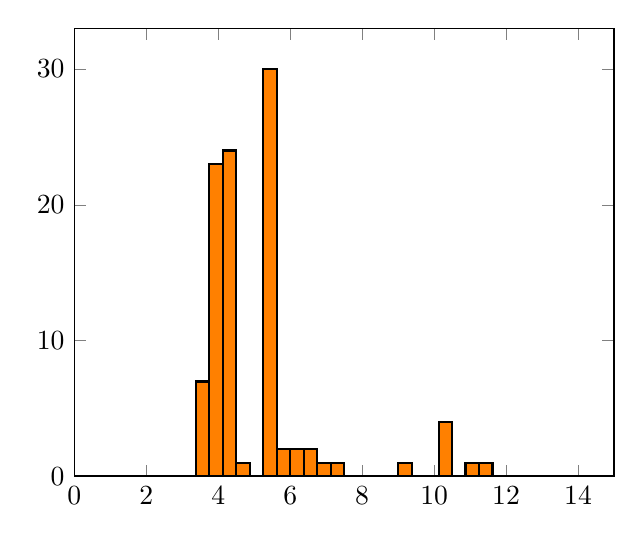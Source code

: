 \begin{tikzpicture}[]
\begin{axis}[xmin = {0.0}, xmax = {15.0}, ymin = {0.0}]\addplot+ [mark=none, no marks, black, thick, fill = orange, hist={density = {false}, cumulative = {false}, bins = {40}}] table [row sep=\\, y index = 0] {data\\
5.69 \\ 
5.531 \\ 
5.504 \\ 
4.282 \\ 
10.387 \\ 
5.476 \\ 
4.387 \\ 
5.394 \\ 
3.768 \\ 
5.437 \\ 
10.205 \\ 
4.399 \\ 
3.725 \\ 
5.418 \\ 
5.474 \\ 
5.36 \\ 
4.289 \\ 
3.737 \\ 
5.387 \\ 
4.275 \\ 
4.366 \\ 
3.742 \\ 
4.276 \\ 
4.367 \\ 
4.872 \\ 
7.387 \\ 
5.473 \\ 
3.754 \\ 
3.795 \\ 
5.313 \\ 
4.286 \\ 
4.356 \\ 
3.653 \\ 
4.389 \\ 
5.481 \\ 
4.365 \\ 
4.285 \\ 
3.753 \\ 
3.758 \\ 
5.56 \\ 
6.498 \\ 
3.791 \\ 
3.843 \\ 
6.466 \\ 
10.387 \\ 
5.359 \\ 
4.293 \\ 
3.785 \\ 
5.414 \\ 
5.383 \\ 
5.324 \\ 
4.365 \\ 
3.805 \\ 
4.325 \\ 
3.741 \\ 
7.061 \\ 
3.807 \\ 
5.467 \\ 
3.794 \\ 
5.418 \\ 
3.77 \\ 
5.313 \\ 
3.773 \\ 
3.801 \\ 
3.768 \\ 
5.572 \\ 
5.503 \\ 
4.371 \\ 
4.28 \\ 
3.748 \\ 
3.792 \\ 
5.363 \\ 
6.36 \\ 
5.453 \\ 
5.362 \\ 
3.769 \\ 
5.459 \\ 
11.184 \\ 
5.367 \\ 
3.772 \\ 
3.768 \\ 
4.276 \\ 
4.39 \\ 
3.798 \\ 
5.403 \\ 
4.363 \\ 
5.36 \\ 
11.279 \\ 
10.187 \\ 
5.797 \\ 
3.797 \\ 
3.826 \\ 
3.746 \\ 
4.357 \\ 
9.007 \\ 
6.359 \\ 
3.777 \\ 
4.276 \\ 
5.5 \\ 
4.277 \\ 
};
\end{axis}

\end{tikzpicture}
